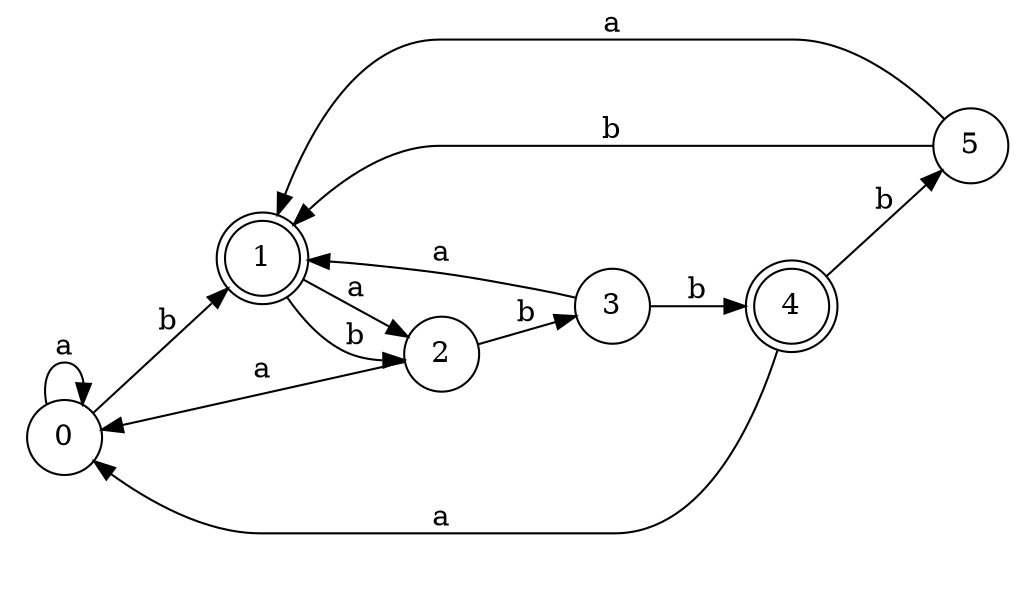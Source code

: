 digraph n5_5 {
__start0 [label="" shape="none"];

rankdir=LR;
size="8,5";

s0 [style="filled", color="black", fillcolor="white" shape="circle", label="0"];
s1 [style="rounded,filled", color="black", fillcolor="white" shape="doublecircle", label="1"];
s2 [style="filled", color="black", fillcolor="white" shape="circle", label="2"];
s3 [style="filled", color="black", fillcolor="white" shape="circle", label="3"];
s4 [style="rounded,filled", color="black", fillcolor="white" shape="doublecircle", label="4"];
s5 [style="filled", color="black", fillcolor="white" shape="circle", label="5"];
s0 -> s0 [label="a"];
s0 -> s1 [label="b"];
s1 -> s2 [label="a"];
s1 -> s2 [label="b"];
s2 -> s0 [label="a"];
s2 -> s3 [label="b"];
s3 -> s1 [label="a"];
s3 -> s4 [label="b"];
s4 -> s0 [label="a"];
s4 -> s5 [label="b"];
s5 -> s1 [label="a"];
s5 -> s1 [label="b"];

}
